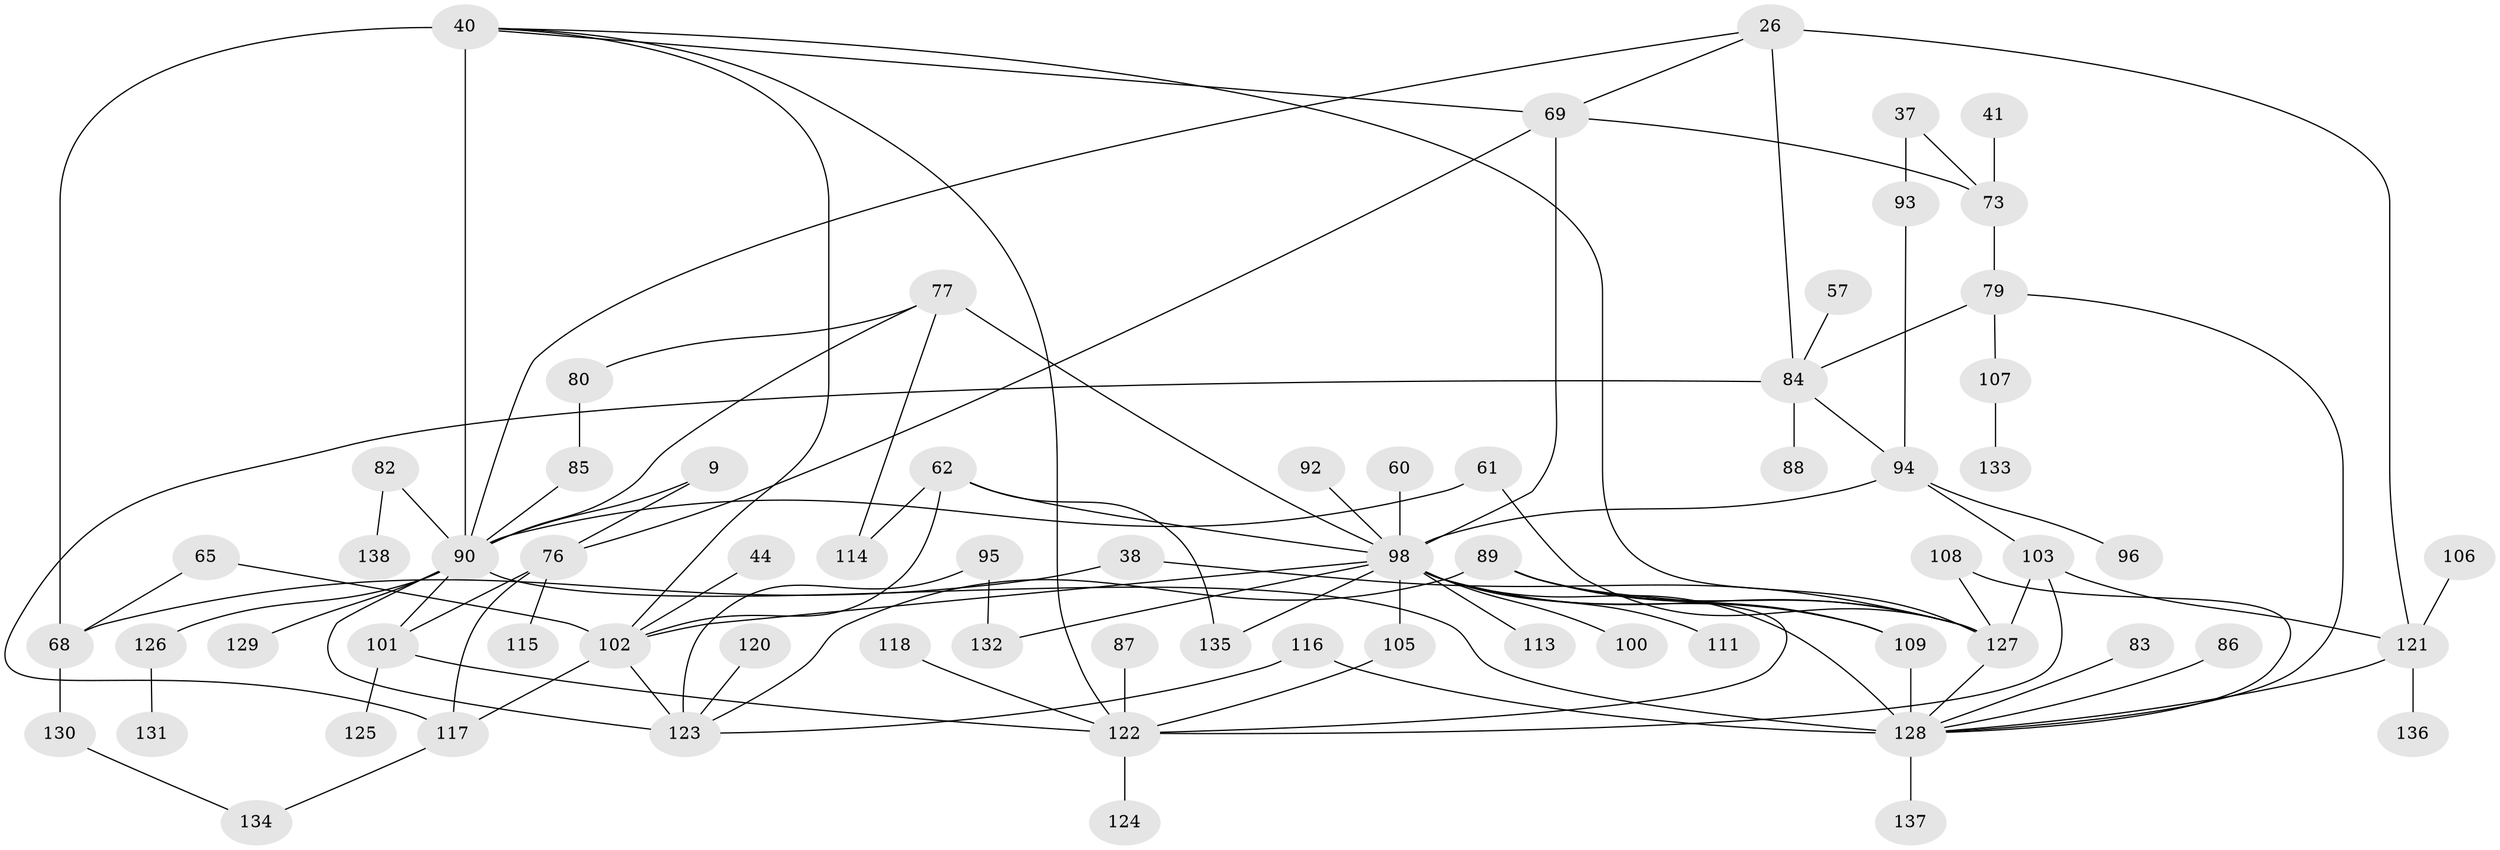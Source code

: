 // original degree distribution, {5: 0.057971014492753624, 3: 0.2028985507246377, 8: 0.007246376811594203, 7: 0.014492753623188406, 4: 0.18115942028985507, 2: 0.2463768115942029, 6: 0.043478260869565216, 1: 0.2463768115942029}
// Generated by graph-tools (version 1.1) at 2025/41/03/09/25 04:41:35]
// undirected, 69 vertices, 104 edges
graph export_dot {
graph [start="1"]
  node [color=gray90,style=filled];
  9;
  26;
  37 [super="+21"];
  38 [super="+24"];
  40 [super="+27+16"];
  41;
  44;
  57;
  60;
  61 [super="+58"];
  62 [super="+35"];
  65;
  68 [super="+36"];
  69 [super="+7+46"];
  73 [super="+13"];
  76 [super="+31"];
  77;
  79;
  80;
  82;
  83;
  84 [super="+32"];
  85;
  86;
  87;
  88;
  89 [super="+71"];
  90 [super="+74+25"];
  92;
  93;
  94 [super="+75"];
  95;
  96;
  98 [super="+22+72+49"];
  100;
  101 [super="+8"];
  102 [super="+19+67"];
  103 [super="+81+91"];
  105;
  106;
  107;
  108;
  109 [super="+43+97"];
  111;
  113;
  114;
  115;
  116;
  117 [super="+110"];
  118;
  120;
  121 [super="+104+112"];
  122 [super="+52+64"];
  123 [super="+54+99"];
  124;
  125;
  126;
  127 [super="+59+28+48"];
  128 [super="+30+63+78+70"];
  129;
  130 [super="+119"];
  131;
  132;
  133;
  134;
  135;
  136;
  137;
  138;
  9 -- 76;
  9 -- 90;
  26 -- 69;
  26 -- 84 [weight=2];
  26 -- 90;
  26 -- 121 [weight=2];
  37 -- 93;
  37 -- 73;
  38 -- 68;
  38 -- 127;
  40 -- 68 [weight=2];
  40 -- 69;
  40 -- 102;
  40 -- 122;
  40 -- 127;
  40 -- 90 [weight=5];
  41 -- 73;
  44 -- 102;
  57 -- 84;
  60 -- 98;
  61 -- 90;
  61 -- 127 [weight=2];
  62 -- 135;
  62 -- 114;
  62 -- 102;
  62 -- 98;
  65 -- 68;
  65 -- 102;
  68 -- 130;
  69 -- 73;
  69 -- 76;
  69 -- 98;
  73 -- 79 [weight=2];
  76 -- 101 [weight=2];
  76 -- 115;
  76 -- 117;
  77 -- 80;
  77 -- 114;
  77 -- 90;
  77 -- 98;
  79 -- 107;
  79 -- 84;
  79 -- 128;
  80 -- 85;
  82 -- 138;
  82 -- 90;
  83 -- 128;
  84 -- 88;
  84 -- 94;
  84 -- 117;
  85 -- 90;
  86 -- 128;
  87 -- 122;
  89 -- 122;
  89 -- 123;
  89 -- 109;
  89 -- 127;
  90 -- 128 [weight=3];
  90 -- 129;
  90 -- 101;
  90 -- 123;
  90 -- 126;
  92 -- 98;
  93 -- 94;
  94 -- 96;
  94 -- 98;
  94 -- 103;
  95 -- 132;
  95 -- 123;
  98 -- 113;
  98 -- 135;
  98 -- 102 [weight=4];
  98 -- 100;
  98 -- 109;
  98 -- 127 [weight=2];
  98 -- 111;
  98 -- 128;
  98 -- 132;
  98 -- 105;
  101 -- 122;
  101 -- 125;
  102 -- 123 [weight=2];
  102 -- 117;
  103 -- 122;
  103 -- 127 [weight=2];
  103 -- 121;
  105 -- 122;
  106 -- 121;
  107 -- 133;
  108 -- 127;
  108 -- 128;
  109 -- 128 [weight=2];
  116 -- 128;
  116 -- 123;
  117 -- 134;
  118 -- 122;
  120 -- 123;
  121 -- 128;
  121 -- 136;
  122 -- 124;
  126 -- 131;
  127 -- 128;
  128 -- 137;
  130 -- 134;
}

